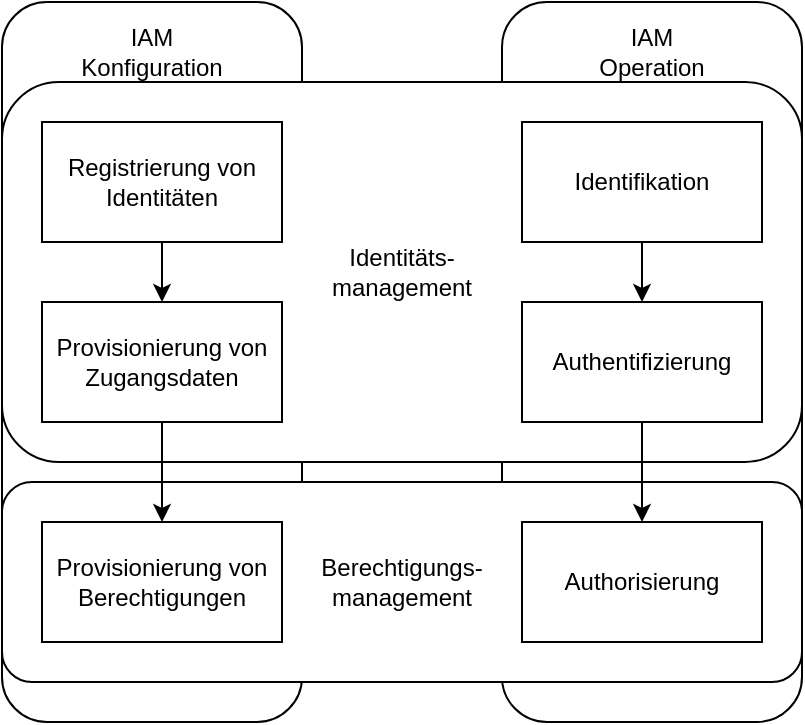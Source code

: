 <mxfile>
    <diagram id="mUnuNkQIqx5aEMoRDjb4" name="Page-1">
        <mxGraphModel dx="1270" dy="357" grid="1" gridSize="10" guides="1" tooltips="1" connect="1" arrows="1" fold="1" page="1" pageScale="1" pageWidth="850" pageHeight="1100" math="0" shadow="0">
            <root>
                <mxCell id="0"/>
                <mxCell id="1" parent="0"/>
                <mxCell id="16" value="" style="rounded=1;whiteSpace=wrap;html=1;" vertex="1" parent="1">
                    <mxGeometry x="470" y="30" width="150" height="360" as="geometry"/>
                </mxCell>
                <mxCell id="15" value="" style="rounded=1;whiteSpace=wrap;html=1;" vertex="1" parent="1">
                    <mxGeometry x="220" y="30" width="150" height="360" as="geometry"/>
                </mxCell>
                <mxCell id="14" value="Identitäts-&lt;br&gt;management" style="rounded=1;whiteSpace=wrap;html=1;" vertex="1" parent="1">
                    <mxGeometry x="220" y="70" width="400" height="190" as="geometry"/>
                </mxCell>
                <mxCell id="13" value="Berechtigungs-&lt;br&gt;management" style="rounded=1;whiteSpace=wrap;html=1;" vertex="1" parent="1">
                    <mxGeometry x="220" y="270" width="400" height="100" as="geometry"/>
                </mxCell>
                <mxCell id="5" style="edgeStyle=none;html=1;entryX=0.5;entryY=0;entryDx=0;entryDy=0;" edge="1" parent="1" source="2" target="3">
                    <mxGeometry relative="1" as="geometry"/>
                </mxCell>
                <mxCell id="2" value="Registrierung von Identitäten" style="rounded=0;whiteSpace=wrap;html=1;" vertex="1" parent="1">
                    <mxGeometry x="240" y="90" width="120" height="60" as="geometry"/>
                </mxCell>
                <mxCell id="6" style="edgeStyle=none;html=1;entryX=0.5;entryY=0;entryDx=0;entryDy=0;" edge="1" parent="1" source="3" target="4">
                    <mxGeometry relative="1" as="geometry"/>
                </mxCell>
                <mxCell id="3" value="Provisionierung von Zugangsdaten" style="rounded=0;whiteSpace=wrap;html=1;" vertex="1" parent="1">
                    <mxGeometry x="240" y="180" width="120" height="60" as="geometry"/>
                </mxCell>
                <mxCell id="4" value="Provisionierung von Berechtigungen" style="rounded=0;whiteSpace=wrap;html=1;" vertex="1" parent="1">
                    <mxGeometry x="240" y="290" width="120" height="60" as="geometry"/>
                </mxCell>
                <mxCell id="7" style="edgeStyle=none;html=1;entryX=0.5;entryY=0;entryDx=0;entryDy=0;" edge="1" parent="1" source="8" target="10">
                    <mxGeometry relative="1" as="geometry"/>
                </mxCell>
                <mxCell id="8" value="Identifikation" style="rounded=0;whiteSpace=wrap;html=1;" vertex="1" parent="1">
                    <mxGeometry x="480" y="90" width="120" height="60" as="geometry"/>
                </mxCell>
                <mxCell id="9" style="edgeStyle=none;html=1;entryX=0.5;entryY=0;entryDx=0;entryDy=0;" edge="1" parent="1" source="10" target="11">
                    <mxGeometry relative="1" as="geometry"/>
                </mxCell>
                <mxCell id="10" value="Authentifizierung" style="rounded=0;whiteSpace=wrap;html=1;" vertex="1" parent="1">
                    <mxGeometry x="480" y="180" width="120" height="60" as="geometry"/>
                </mxCell>
                <mxCell id="11" value="Authorisierung" style="rounded=0;whiteSpace=wrap;html=1;" vertex="1" parent="1">
                    <mxGeometry x="480" y="290" width="120" height="60" as="geometry"/>
                </mxCell>
                <mxCell id="17" value="IAM Konfiguration" style="text;html=1;strokeColor=none;fillColor=none;align=center;verticalAlign=middle;whiteSpace=wrap;rounded=0;" vertex="1" parent="1">
                    <mxGeometry x="265" y="40" width="60" height="30" as="geometry"/>
                </mxCell>
                <mxCell id="18" value="IAM Operation" style="text;html=1;strokeColor=none;fillColor=none;align=center;verticalAlign=middle;whiteSpace=wrap;rounded=0;" vertex="1" parent="1">
                    <mxGeometry x="515" y="40" width="60" height="30" as="geometry"/>
                </mxCell>
            </root>
        </mxGraphModel>
    </diagram>
</mxfile>